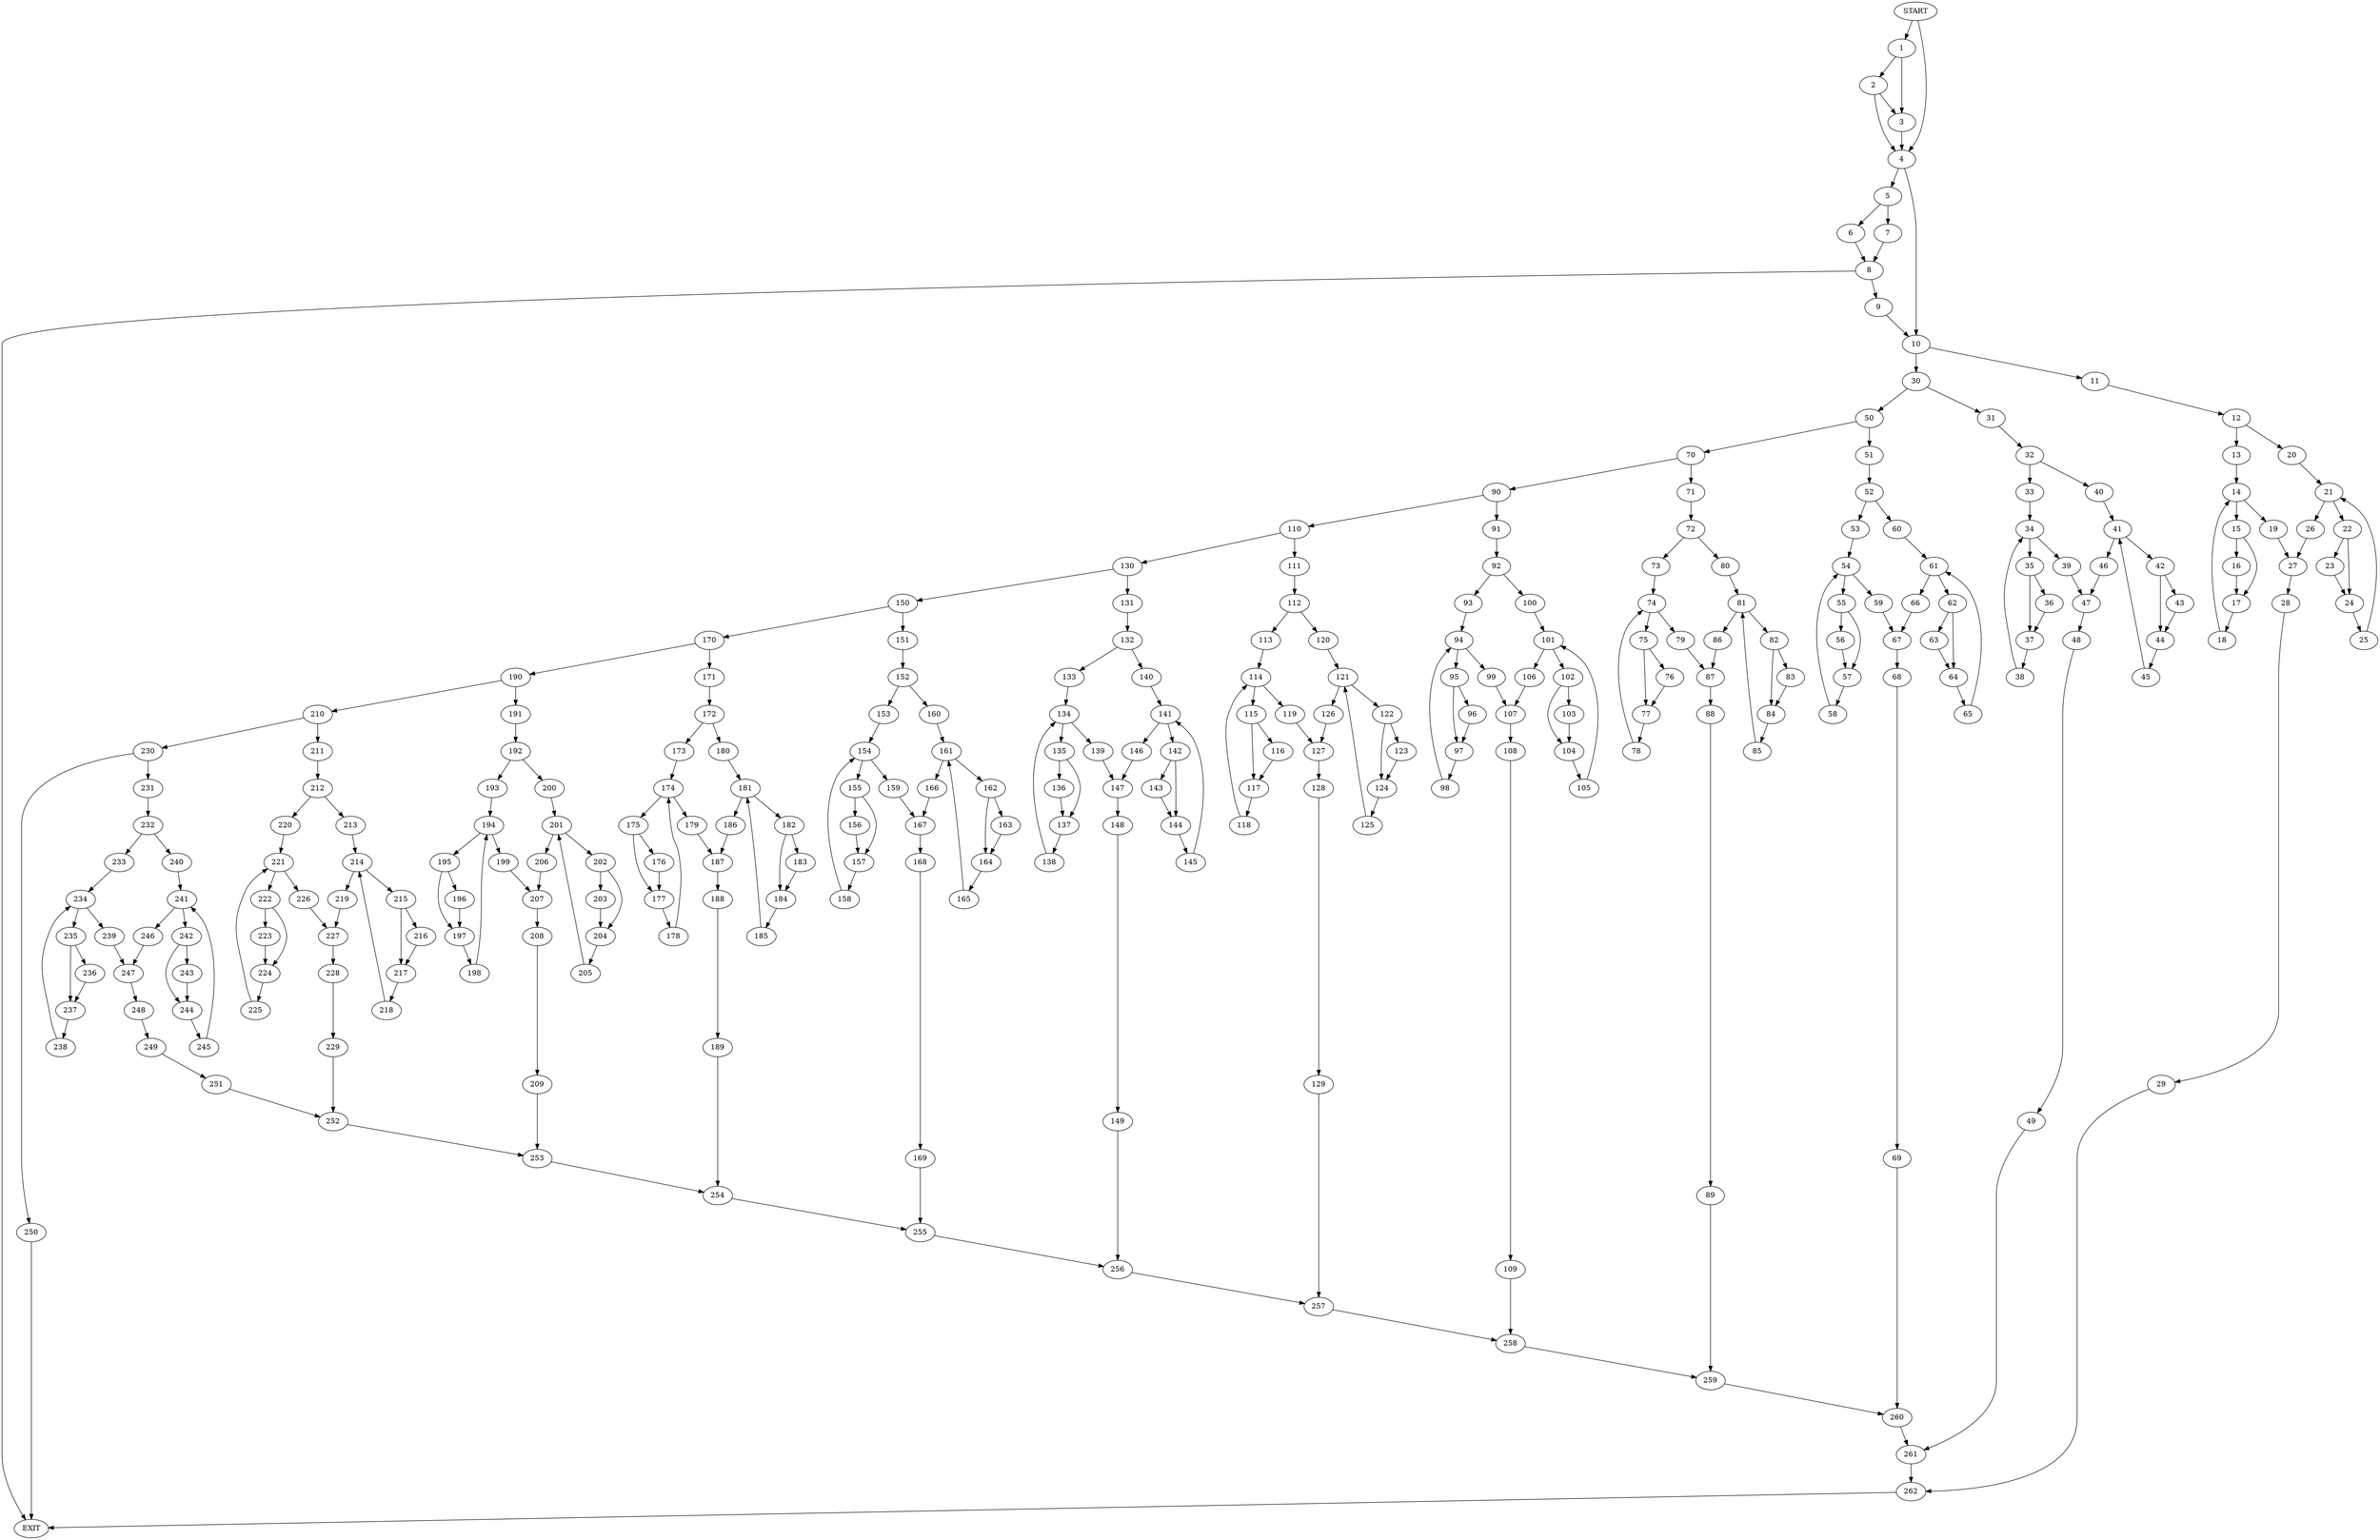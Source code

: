 digraph { 
0 [label="START"];
1;
2;
3;
4;
5;
6;
7;
8;
9;
10;
11;
12;
13;
14;
15;
16;
17;
18;
19;
20;
21;
22;
23;
24;
25;
26;
27;
28;
29;
30;
31;
32;
33;
34;
35;
36;
37;
38;
39;
40;
41;
42;
43;
44;
45;
46;
47;
48;
49;
50;
51;
52;
53;
54;
55;
56;
57;
58;
59;
60;
61;
62;
63;
64;
65;
66;
67;
68;
69;
70;
71;
72;
73;
74;
75;
76;
77;
78;
79;
80;
81;
82;
83;
84;
85;
86;
87;
88;
89;
90;
91;
92;
93;
94;
95;
96;
97;
98;
99;
100;
101;
102;
103;
104;
105;
106;
107;
108;
109;
110;
111;
112;
113;
114;
115;
116;
117;
118;
119;
120;
121;
122;
123;
124;
125;
126;
127;
128;
129;
130;
131;
132;
133;
134;
135;
136;
137;
138;
139;
140;
141;
142;
143;
144;
145;
146;
147;
148;
149;
150;
151;
152;
153;
154;
155;
156;
157;
158;
159;
160;
161;
162;
163;
164;
165;
166;
167;
168;
169;
170;
171;
172;
173;
174;
175;
176;
177;
178;
179;
180;
181;
182;
183;
184;
185;
186;
187;
188;
189;
190;
191;
192;
193;
194;
195;
196;
197;
198;
199;
200;
201;
202;
203;
204;
205;
206;
207;
208;
209;
210;
211;
212;
213;
214;
215;
216;
217;
218;
219;
220;
221;
222;
223;
224;
225;
226;
227;
228;
229;
230;
231;
232;
233;
234;
235;
236;
237;
238;
239;
240;
241;
242;
243;
244;
245;
246;
247;
248;
249;
250;
251;
252;
253;
254;
255;
256;
257;
258;
259;
260;
261;
262;
263[label="EXIT"];
0 -> 1;
0 -> 4;
1 -> 3;
1 -> 2;
2 -> 3;
2 -> 4;
3 -> 4;
4 -> 5;
4 -> 10;
5 -> 6;
5 -> 7;
6 -> 8;
7 -> 8;
8 -> 263;
8 -> 9;
9 -> 10;
10 -> 11;
10 -> 30;
11 -> 12;
12 -> 13;
12 -> 20;
13 -> 14;
14 -> 15;
14 -> 19;
15 -> 16;
15 -> 17;
16 -> 17;
17 -> 18;
18 -> 14;
19 -> 27;
20 -> 21;
21 -> 22;
21 -> 26;
22 -> 23;
22 -> 24;
23 -> 24;
24 -> 25;
25 -> 21;
26 -> 27;
27 -> 28;
28 -> 29;
29 -> 262;
30 -> 31;
30 -> 50;
31 -> 32;
32 -> 33;
32 -> 40;
33 -> 34;
34 -> 35;
34 -> 39;
35 -> 36;
35 -> 37;
36 -> 37;
37 -> 38;
38 -> 34;
39 -> 47;
40 -> 41;
41 -> 42;
41 -> 46;
42 -> 43;
42 -> 44;
43 -> 44;
44 -> 45;
45 -> 41;
46 -> 47;
47 -> 48;
48 -> 49;
49 -> 261;
50 -> 51;
50 -> 70;
51 -> 52;
52 -> 53;
52 -> 60;
53 -> 54;
54 -> 55;
54 -> 59;
55 -> 56;
55 -> 57;
56 -> 57;
57 -> 58;
58 -> 54;
59 -> 67;
60 -> 61;
61 -> 62;
61 -> 66;
62 -> 63;
62 -> 64;
63 -> 64;
64 -> 65;
65 -> 61;
66 -> 67;
67 -> 68;
68 -> 69;
69 -> 260;
70 -> 71;
70 -> 90;
71 -> 72;
72 -> 73;
72 -> 80;
73 -> 74;
74 -> 75;
74 -> 79;
75 -> 76;
75 -> 77;
76 -> 77;
77 -> 78;
78 -> 74;
79 -> 87;
80 -> 81;
81 -> 82;
81 -> 86;
82 -> 83;
82 -> 84;
83 -> 84;
84 -> 85;
85 -> 81;
86 -> 87;
87 -> 88;
88 -> 89;
89 -> 259;
90 -> 91;
90 -> 110;
91 -> 92;
92 -> 93;
92 -> 100;
93 -> 94;
94 -> 95;
94 -> 99;
95 -> 96;
95 -> 97;
96 -> 97;
97 -> 98;
98 -> 94;
99 -> 107;
100 -> 101;
101 -> 102;
101 -> 106;
102 -> 103;
102 -> 104;
103 -> 104;
104 -> 105;
105 -> 101;
106 -> 107;
107 -> 108;
108 -> 109;
109 -> 258;
110 -> 111;
110 -> 130;
111 -> 112;
112 -> 113;
112 -> 120;
113 -> 114;
114 -> 115;
114 -> 119;
115 -> 116;
115 -> 117;
116 -> 117;
117 -> 118;
118 -> 114;
119 -> 127;
120 -> 121;
121 -> 122;
121 -> 126;
122 -> 123;
122 -> 124;
123 -> 124;
124 -> 125;
125 -> 121;
126 -> 127;
127 -> 128;
128 -> 129;
129 -> 257;
130 -> 131;
130 -> 150;
131 -> 132;
132 -> 133;
132 -> 140;
133 -> 134;
134 -> 135;
134 -> 139;
135 -> 136;
135 -> 137;
136 -> 137;
137 -> 138;
138 -> 134;
139 -> 147;
140 -> 141;
141 -> 142;
141 -> 146;
142 -> 143;
142 -> 144;
143 -> 144;
144 -> 145;
145 -> 141;
146 -> 147;
147 -> 148;
148 -> 149;
149 -> 256;
150 -> 151;
150 -> 170;
151 -> 152;
152 -> 153;
152 -> 160;
153 -> 154;
154 -> 155;
154 -> 159;
155 -> 156;
155 -> 157;
156 -> 157;
157 -> 158;
158 -> 154;
159 -> 167;
160 -> 161;
161 -> 162;
161 -> 166;
162 -> 163;
162 -> 164;
163 -> 164;
164 -> 165;
165 -> 161;
166 -> 167;
167 -> 168;
168 -> 169;
169 -> 255;
170 -> 171;
170 -> 190;
171 -> 172;
172 -> 173;
172 -> 180;
173 -> 174;
174 -> 175;
174 -> 179;
175 -> 176;
175 -> 177;
176 -> 177;
177 -> 178;
178 -> 174;
179 -> 187;
180 -> 181;
181 -> 182;
181 -> 186;
182 -> 183;
182 -> 184;
183 -> 184;
184 -> 185;
185 -> 181;
186 -> 187;
187 -> 188;
188 -> 189;
189 -> 254;
190 -> 191;
190 -> 210;
191 -> 192;
192 -> 193;
192 -> 200;
193 -> 194;
194 -> 195;
194 -> 199;
195 -> 196;
195 -> 197;
196 -> 197;
197 -> 198;
198 -> 194;
199 -> 207;
200 -> 201;
201 -> 202;
201 -> 206;
202 -> 203;
202 -> 204;
203 -> 204;
204 -> 205;
205 -> 201;
206 -> 207;
207 -> 208;
208 -> 209;
209 -> 253;
210 -> 211;
210 -> 230;
211 -> 212;
212 -> 213;
212 -> 220;
213 -> 214;
214 -> 215;
214 -> 219;
215 -> 216;
215 -> 217;
216 -> 217;
217 -> 218;
218 -> 214;
219 -> 227;
220 -> 221;
221 -> 222;
221 -> 226;
222 -> 223;
222 -> 224;
223 -> 224;
224 -> 225;
225 -> 221;
226 -> 227;
227 -> 228;
228 -> 229;
229 -> 252;
230 -> 231;
230 -> 250;
231 -> 232;
232 -> 233;
232 -> 240;
233 -> 234;
234 -> 235;
234 -> 239;
235 -> 236;
235 -> 237;
236 -> 237;
237 -> 238;
238 -> 234;
239 -> 247;
240 -> 241;
241 -> 242;
241 -> 246;
242 -> 243;
242 -> 244;
243 -> 244;
244 -> 245;
245 -> 241;
246 -> 247;
247 -> 248;
248 -> 249;
249 -> 251;
250 -> 263;
251 -> 252;
252 -> 253;
253 -> 254;
254 -> 255;
255 -> 256;
256 -> 257;
257 -> 258;
258 -> 259;
259 -> 260;
260 -> 261;
261 -> 262;
262 -> 263;
}